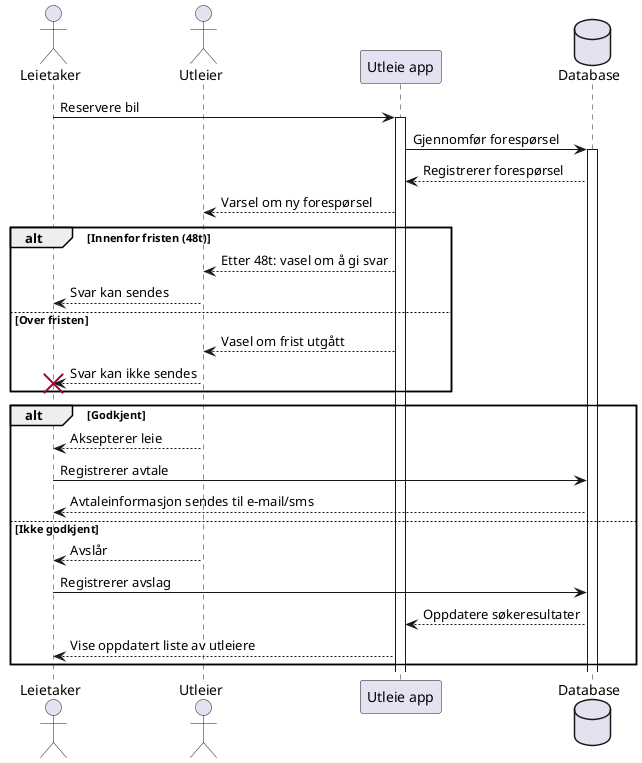 @startuml Deadline
actor Leietaker as renter 
actor Utleier as carOwner

renter-> "Utleie app" as app: Reservere bil
activate app


database Database
app -> Database: Gjennomfør forespørsel
activate Database
app <-- Database: Registrerer forespørsel
carOwner<-- app: Varsel om ny forespørsel

alt Innenfor fristen (48t)
    carOwner <-- app: Etter 48t: vasel om å gi svar
    renter <-- carOwner: Svar kan sendes
else Over fristen
    carOwner <-- app: Vasel om frist utgått
    renter <-- carOwner !!: Svar kan ikke sendes 
end 

alt Godkjent
    renter <-- carOwner: Aksepterer leie
    renter -> Database: Registrerer avtale
    renter <-- Database: Avtaleinformasjon sendes til e-mail/sms
else Ikke godkjent
    renter <-- carOwner: Avslår
    renter -> Database: Registrerer avslag
    app <-- Database: Oppdatere søkeresultater
    renter <-- app: Vise oppdatert liste av utleiere
end 
@enduml